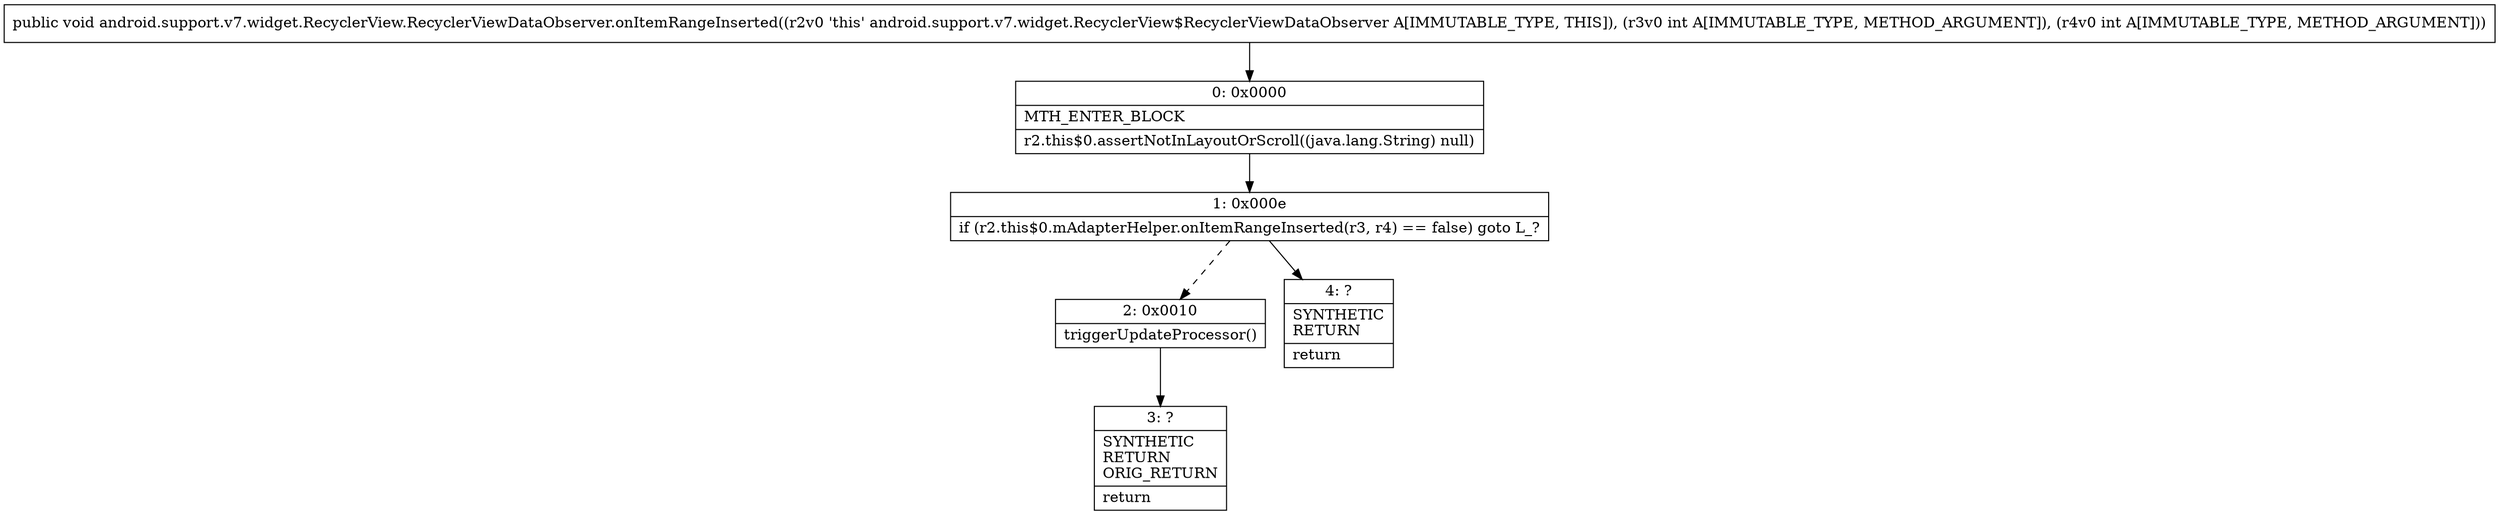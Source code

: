 digraph "CFG forandroid.support.v7.widget.RecyclerView.RecyclerViewDataObserver.onItemRangeInserted(II)V" {
Node_0 [shape=record,label="{0\:\ 0x0000|MTH_ENTER_BLOCK\l|r2.this$0.assertNotInLayoutOrScroll((java.lang.String) null)\l}"];
Node_1 [shape=record,label="{1\:\ 0x000e|if (r2.this$0.mAdapterHelper.onItemRangeInserted(r3, r4) == false) goto L_?\l}"];
Node_2 [shape=record,label="{2\:\ 0x0010|triggerUpdateProcessor()\l}"];
Node_3 [shape=record,label="{3\:\ ?|SYNTHETIC\lRETURN\lORIG_RETURN\l|return\l}"];
Node_4 [shape=record,label="{4\:\ ?|SYNTHETIC\lRETURN\l|return\l}"];
MethodNode[shape=record,label="{public void android.support.v7.widget.RecyclerView.RecyclerViewDataObserver.onItemRangeInserted((r2v0 'this' android.support.v7.widget.RecyclerView$RecyclerViewDataObserver A[IMMUTABLE_TYPE, THIS]), (r3v0 int A[IMMUTABLE_TYPE, METHOD_ARGUMENT]), (r4v0 int A[IMMUTABLE_TYPE, METHOD_ARGUMENT])) }"];
MethodNode -> Node_0;
Node_0 -> Node_1;
Node_1 -> Node_2[style=dashed];
Node_1 -> Node_4;
Node_2 -> Node_3;
}

